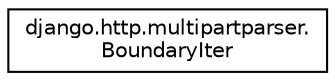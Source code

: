 digraph "Graphical Class Hierarchy"
{
 // LATEX_PDF_SIZE
  edge [fontname="Helvetica",fontsize="10",labelfontname="Helvetica",labelfontsize="10"];
  node [fontname="Helvetica",fontsize="10",shape=record];
  rankdir="LR";
  Node0 [label="django.http.multipartparser.\lBoundaryIter",height=0.2,width=0.4,color="black", fillcolor="white", style="filled",URL="$classdjango_1_1http_1_1multipartparser_1_1_boundary_iter.html",tooltip=" "];
}
